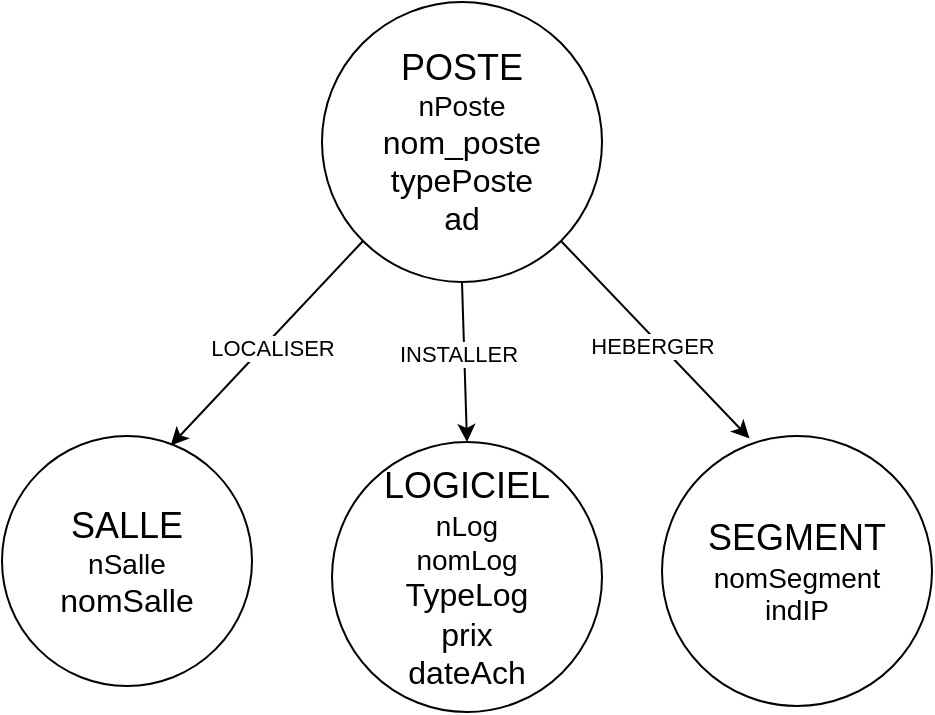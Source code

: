 <mxfile version="26.2.8">
  <diagram id="kXuAKYr62lFkNnffAVxZ" name="Page-1">
    <mxGraphModel dx="578" dy="775" grid="1" gridSize="10" guides="1" tooltips="1" connect="1" arrows="1" fold="1" page="1" pageScale="1" pageWidth="827" pageHeight="1169" math="0" shadow="0">
      <root>
        <mxCell id="0" />
        <mxCell id="1" parent="0" />
        <mxCell id="Zjdh2S-dHVrRLlwnIODN-1" value="&lt;font style=&quot;&quot;&gt;&lt;span style=&quot;font-size: 18px;&quot;&gt;POSTE&lt;/span&gt;&lt;br&gt;&lt;font style=&quot;font-size: 14px;&quot;&gt;nPoste&lt;/font&gt;&lt;/font&gt;&lt;div&gt;&lt;font size=&quot;3&quot; style=&quot;&quot;&gt;nom_poste&lt;br&gt;typePoste&lt;br&gt;ad&lt;/font&gt;&lt;/div&gt;" style="ellipse;whiteSpace=wrap;html=1;aspect=fixed;" vertex="1" parent="1">
          <mxGeometry x="220" y="300" width="140" height="140" as="geometry" />
        </mxCell>
        <mxCell id="Zjdh2S-dHVrRLlwnIODN-2" value="&lt;font style=&quot;font-size: 18px;&quot;&gt;SALLE&lt;/font&gt;&lt;div&gt;&lt;font style=&quot;font-size: 14px;&quot;&gt;nSalle&lt;/font&gt;&lt;/div&gt;&lt;div&gt;&lt;font size=&quot;3&quot;&gt;nomSalle&lt;/font&gt;&lt;/div&gt;" style="ellipse;whiteSpace=wrap;html=1;aspect=fixed;" vertex="1" parent="1">
          <mxGeometry x="60" y="517" width="125" height="125" as="geometry" />
        </mxCell>
        <mxCell id="Zjdh2S-dHVrRLlwnIODN-3" value="&lt;font style=&quot;&quot;&gt;&lt;span style=&quot;font-size: 18px;&quot;&gt;LOGICIEL&lt;/span&gt;&lt;br&gt;&lt;font style=&quot;font-size: 14px;&quot;&gt;nLog&lt;br&gt;nomLog&lt;/font&gt;&lt;/font&gt;&lt;div&gt;&lt;div&gt;&lt;font size=&quot;3&quot;&gt;TypeLog&lt;/font&gt;&lt;/div&gt;&lt;div&gt;&lt;font size=&quot;3&quot;&gt;prix&lt;/font&gt;&lt;/div&gt;&lt;div&gt;&lt;font size=&quot;3&quot;&gt;dateAch&lt;/font&gt;&lt;/div&gt;&lt;/div&gt;" style="ellipse;whiteSpace=wrap;html=1;aspect=fixed;" vertex="1" parent="1">
          <mxGeometry x="225" y="520" width="135" height="135" as="geometry" />
        </mxCell>
        <mxCell id="Zjdh2S-dHVrRLlwnIODN-4" value="&lt;font style=&quot;&quot;&gt;&lt;span style=&quot;font-size: 18px;&quot;&gt;SEGMENT&lt;/span&gt;&lt;br&gt;&lt;font style=&quot;font-size: 14px;&quot;&gt;nomSegment&lt;br&gt;indIP&lt;/font&gt;&lt;/font&gt;" style="ellipse;whiteSpace=wrap;html=1;aspect=fixed;" vertex="1" parent="1">
          <mxGeometry x="390" y="517" width="135" height="135" as="geometry" />
        </mxCell>
        <mxCell id="Zjdh2S-dHVrRLlwnIODN-6" value="" style="endArrow=classic;html=1;rounded=0;entryX=0.675;entryY=0.038;entryDx=0;entryDy=0;entryPerimeter=0;exitX=0;exitY=1;exitDx=0;exitDy=0;" edge="1" parent="1" source="Zjdh2S-dHVrRLlwnIODN-1" target="Zjdh2S-dHVrRLlwnIODN-2">
          <mxGeometry width="50" height="50" relative="1" as="geometry">
            <mxPoint x="360" y="420" as="sourcePoint" />
            <mxPoint x="410" y="370" as="targetPoint" />
          </mxGeometry>
        </mxCell>
        <mxCell id="Zjdh2S-dHVrRLlwnIODN-12" value="LOCALISER" style="edgeLabel;html=1;align=center;verticalAlign=middle;resizable=0;points=[];" vertex="1" connectable="0" parent="Zjdh2S-dHVrRLlwnIODN-6">
          <mxGeometry x="-0.086" y="-2" relative="1" as="geometry">
            <mxPoint y="8" as="offset" />
          </mxGeometry>
        </mxCell>
        <mxCell id="Zjdh2S-dHVrRLlwnIODN-8" value="" style="endArrow=classic;html=1;rounded=0;entryX=0.5;entryY=0;entryDx=0;entryDy=0;exitX=0.5;exitY=1;exitDx=0;exitDy=0;" edge="1" parent="1" source="Zjdh2S-dHVrRLlwnIODN-1" target="Zjdh2S-dHVrRLlwnIODN-3">
          <mxGeometry width="50" height="50" relative="1" as="geometry">
            <mxPoint x="360" y="420" as="sourcePoint" />
            <mxPoint x="410" y="370" as="targetPoint" />
          </mxGeometry>
        </mxCell>
        <mxCell id="Zjdh2S-dHVrRLlwnIODN-13" value="INSTALLER" style="edgeLabel;html=1;align=center;verticalAlign=middle;resizable=0;points=[];" vertex="1" connectable="0" parent="Zjdh2S-dHVrRLlwnIODN-8">
          <mxGeometry x="-0.098" y="-3" relative="1" as="geometry">
            <mxPoint as="offset" />
          </mxGeometry>
        </mxCell>
        <mxCell id="Zjdh2S-dHVrRLlwnIODN-9" value="" style="endArrow=classic;html=1;rounded=0;entryX=0.324;entryY=0.009;entryDx=0;entryDy=0;exitX=1;exitY=1;exitDx=0;exitDy=0;entryPerimeter=0;" edge="1" parent="1" source="Zjdh2S-dHVrRLlwnIODN-1" target="Zjdh2S-dHVrRLlwnIODN-4">
          <mxGeometry width="50" height="50" relative="1" as="geometry">
            <mxPoint x="360" y="420" as="sourcePoint" />
            <mxPoint x="410" y="370" as="targetPoint" />
          </mxGeometry>
        </mxCell>
        <mxCell id="Zjdh2S-dHVrRLlwnIODN-14" value="HEBERGER" style="edgeLabel;html=1;align=center;verticalAlign=middle;resizable=0;points=[];" vertex="1" connectable="0" parent="Zjdh2S-dHVrRLlwnIODN-9">
          <mxGeometry x="0.01" y="-3" relative="1" as="geometry">
            <mxPoint as="offset" />
          </mxGeometry>
        </mxCell>
      </root>
    </mxGraphModel>
  </diagram>
</mxfile>
